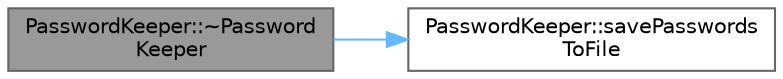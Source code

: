 digraph "PasswordKeeper::~PasswordKeeper"
{
 // LATEX_PDF_SIZE
  bgcolor="transparent";
  edge [fontname=Helvetica,fontsize=10,labelfontname=Helvetica,labelfontsize=10];
  node [fontname=Helvetica,fontsize=10,shape=box,height=0.2,width=0.4];
  rankdir="LR";
  Node1 [id="Node000001",label="PasswordKeeper::~Password\lKeeper",height=0.2,width=0.4,color="gray40", fillcolor="grey60", style="filled", fontcolor="black",tooltip="Destructor for PasswordKeeper class."];
  Node1 -> Node2 [id="edge1_Node000001_Node000002",color="steelblue1",style="solid",tooltip=" "];
  Node2 [id="Node000002",label="PasswordKeeper::savePasswords\lToFile",height=0.2,width=0.4,color="grey40", fillcolor="white", style="filled",URL="$class_password_keeper.html#a969bf0ac11f42577b3edd11689e21cf4",tooltip="Saves the password entries to the source file."];
}
